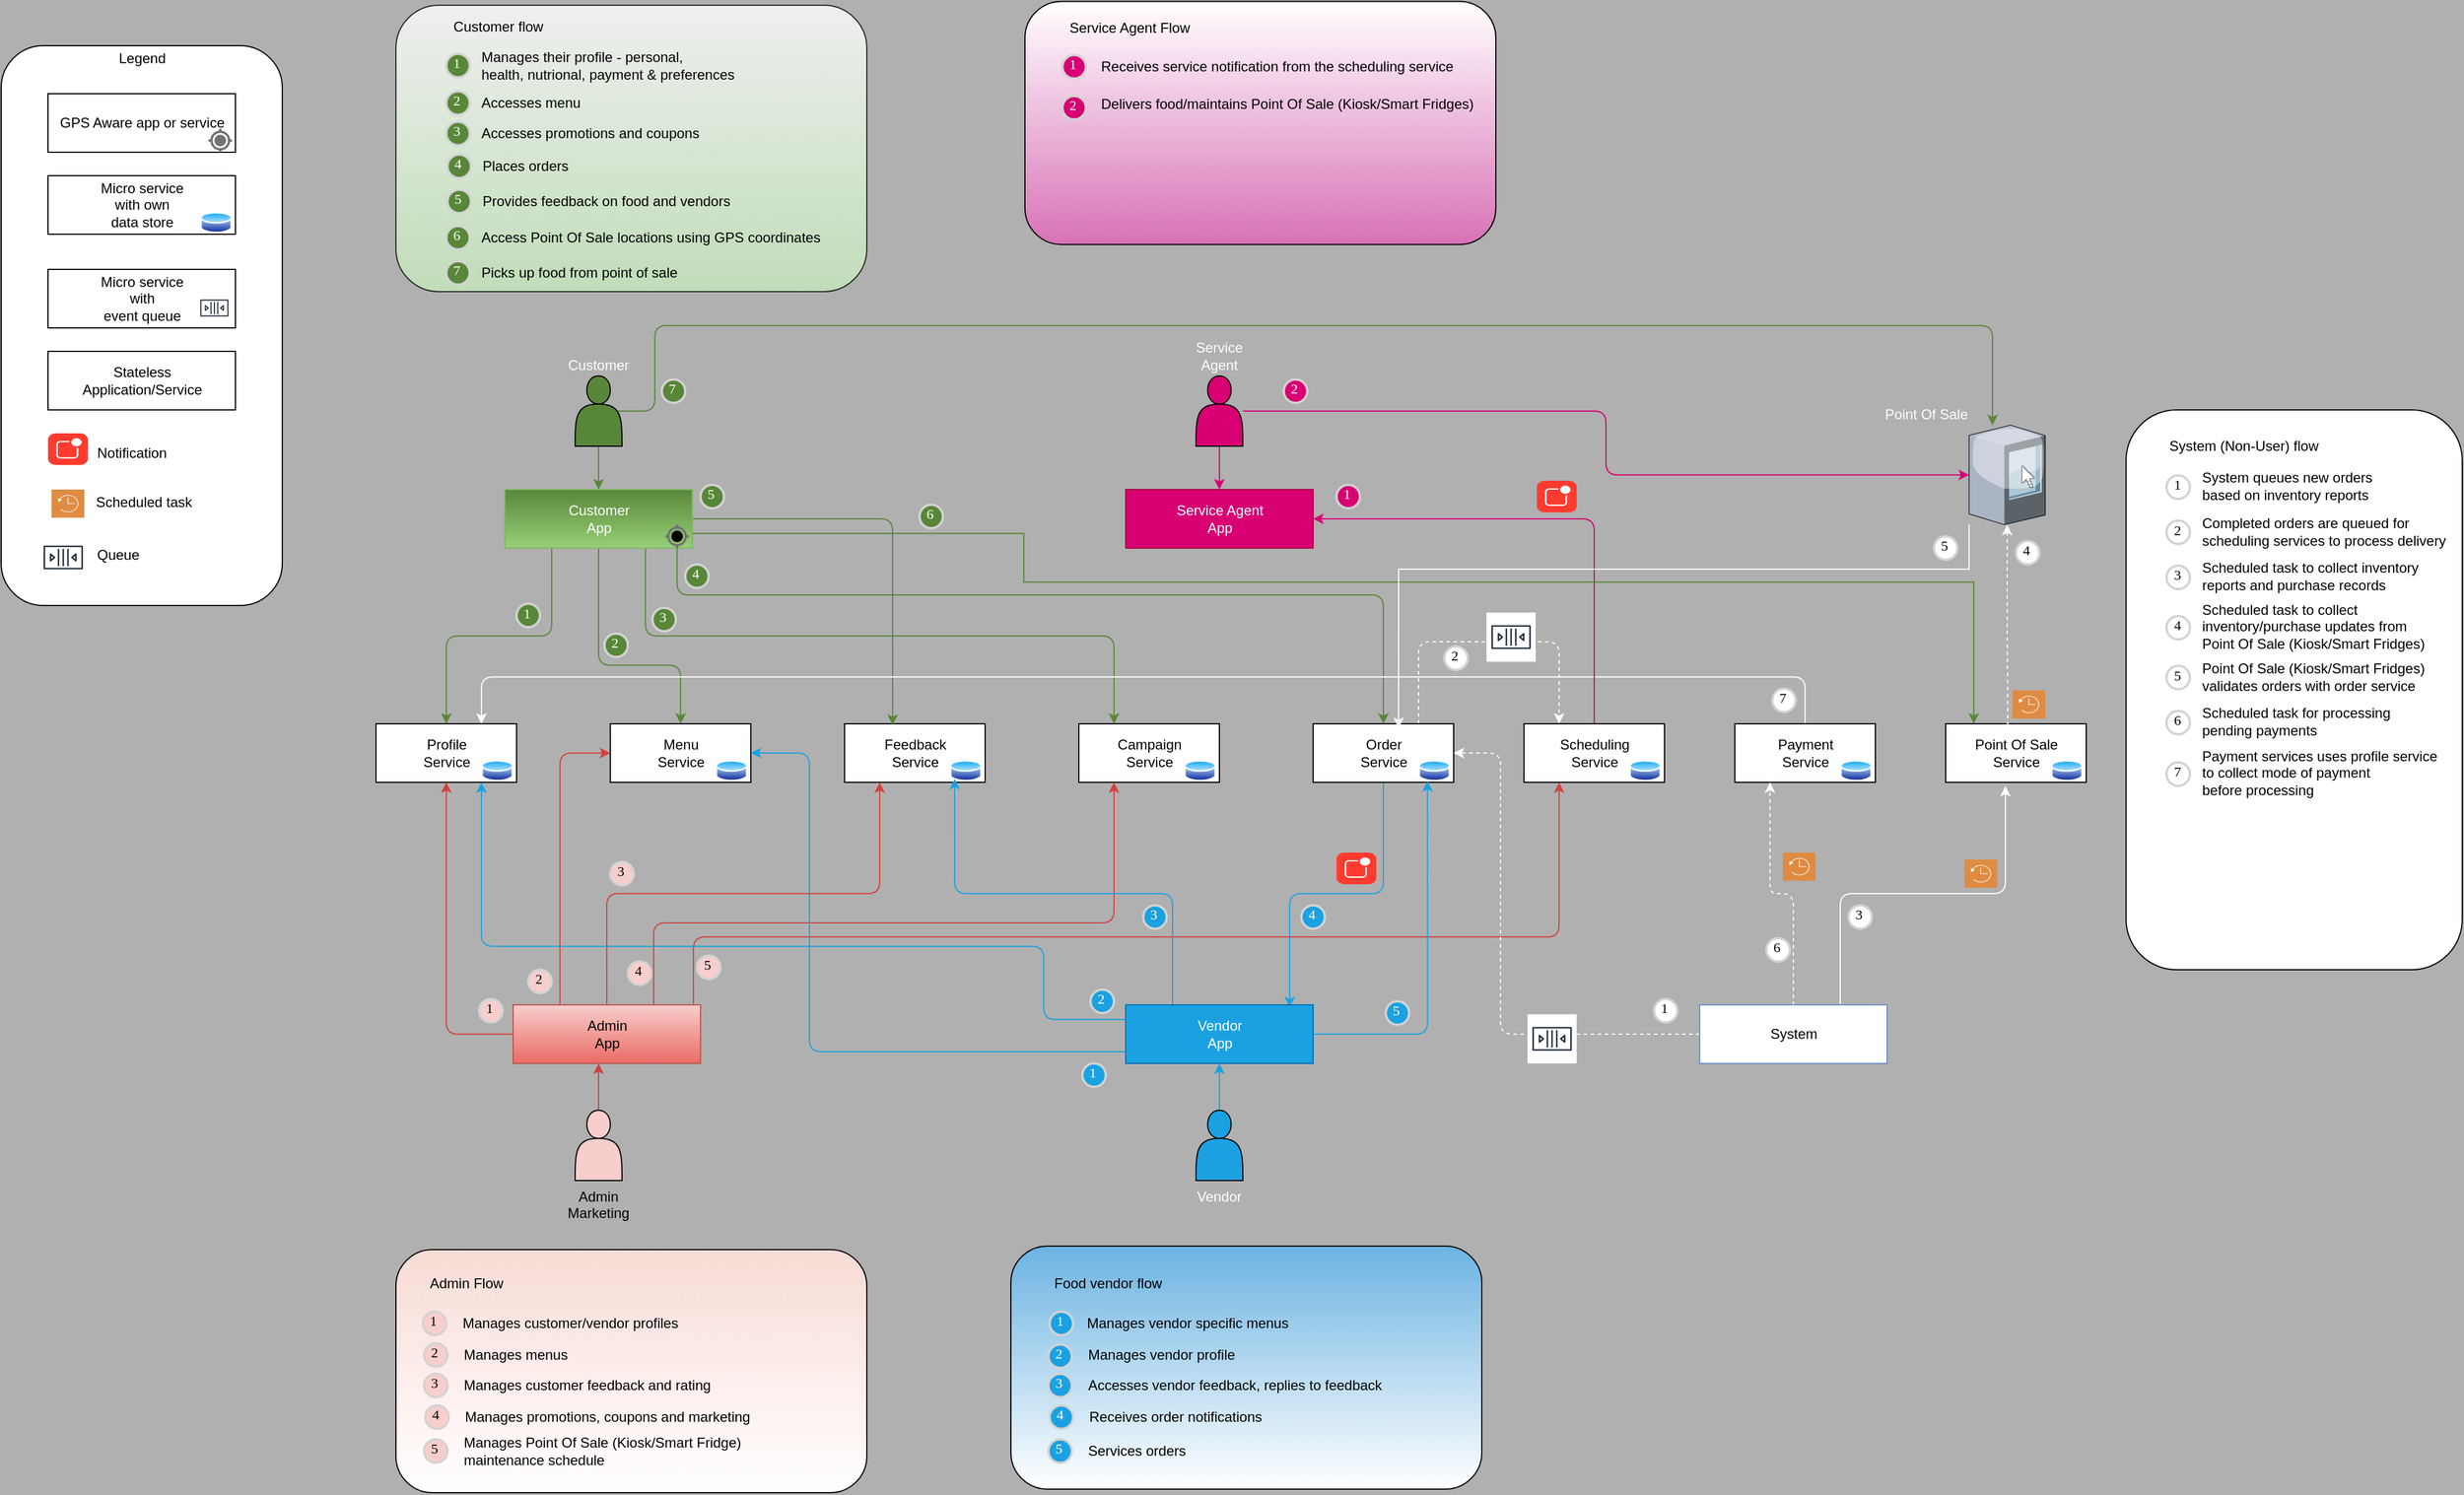 <mxfile version="13.8.8" type="github">
  <diagram id="EafCfjscLrXSABuNNEOU" name="Page-1">
    <mxGraphModel dx="2333" dy="1093" grid="0" gridSize="10" guides="1" tooltips="1" connect="1" arrows="1" fold="1" page="0" pageScale="1" pageWidth="1920" pageHeight="1200" background="#B0B0B0" math="0" shadow="0">
      <root>
        <mxCell id="0" />
        <mxCell id="1" parent="0" />
        <mxCell id="66" value="" style="icon;html=1;labelBackgroundColor=none;labelPosition=center;verticalLabelPosition=bottom;align=center;verticalAlign=top;strokeColor=#000000;fillColor=#FFFFFF;fontColor=#FFFFFF;" parent="1" vertex="1">
          <mxGeometry x="60" y="80" width="240" height="478" as="geometry" />
        </mxCell>
        <mxCell id="67" value="Profile&lt;br&gt;Service" style="html=1;dashed=0;whitespace=wrap;strokeColor=#000000;fillColor=#FFFFFF;fontColor=#000000;" parent="1" vertex="1">
          <mxGeometry x="380" y="659" width="120" height="50" as="geometry" />
        </mxCell>
        <mxCell id="68" value="Menu&lt;br&gt;Service" style="html=1;dashed=0;whitespace=wrap;strokeColor=#000000;fillColor=#FFFFFF;fontColor=#000000;" parent="1" vertex="1">
          <mxGeometry x="580" y="659" width="120" height="50" as="geometry" />
        </mxCell>
        <mxCell id="69" value="" style="aspect=fixed;perimeter=ellipsePerimeter;html=1;align=center;shadow=0;dashed=0;spacingTop=3;image;image=img/lib/active_directory/database.svg;strokeColor=#000000;fillColor=#FFFFFF;fontColor=#000000;" parent="1" vertex="1">
          <mxGeometry x="470" y="689" width="27.03" height="20" as="geometry" />
        </mxCell>
        <mxCell id="70" value="" style="aspect=fixed;perimeter=ellipsePerimeter;html=1;align=center;shadow=0;dashed=0;spacingTop=3;image;image=img/lib/active_directory/database.svg;strokeColor=#000000;fillColor=#FFFFFF;fontColor=#000000;" parent="1" vertex="1">
          <mxGeometry x="670" y="689" width="27.03" height="20" as="geometry" />
        </mxCell>
        <mxCell id="71" value="Feedback&lt;br&gt;Service" style="html=1;dashed=0;whitespace=wrap;strokeColor=#000000;fillColor=#FFFFFF;fontColor=#000000;" parent="1" vertex="1">
          <mxGeometry x="780" y="659" width="120" height="50" as="geometry" />
        </mxCell>
        <mxCell id="72" value="" style="aspect=fixed;perimeter=ellipsePerimeter;html=1;align=center;shadow=0;dashed=0;spacingTop=3;image;image=img/lib/active_directory/database.svg;strokeColor=#000000;fillColor=#FFFFFF;fontColor=#000000;" parent="1" vertex="1">
          <mxGeometry x="870" y="689" width="27.03" height="20" as="geometry" />
        </mxCell>
        <mxCell id="73" value="Campaign&lt;br&gt;Service" style="html=1;dashed=0;whitespace=wrap;strokeColor=#000000;fillColor=#FFFFFF;fontColor=#000000;" parent="1" vertex="1">
          <mxGeometry x="980" y="659" width="120" height="50" as="geometry" />
        </mxCell>
        <mxCell id="74" value="" style="aspect=fixed;perimeter=ellipsePerimeter;html=1;align=center;shadow=0;dashed=0;spacingTop=3;image;image=img/lib/active_directory/database.svg;strokeColor=#000000;fillColor=#FFFFFF;fontColor=#000000;" parent="1" vertex="1">
          <mxGeometry x="1070" y="689" width="27.03" height="20" as="geometry" />
        </mxCell>
        <mxCell id="75" style="edgeStyle=orthogonalEdgeStyle;rounded=1;orthogonalLoop=1;jettySize=auto;html=1;entryX=0.875;entryY=0.04;entryDx=0;entryDy=0;entryPerimeter=0;startArrow=none;startFill=0;endArrow=classic;endFill=1;fontColor=#000000;strokeColor=#1BA1E2;" parent="1" source="77" target="93" edge="1">
          <mxGeometry relative="1" as="geometry" />
        </mxCell>
        <mxCell id="76" style="edgeStyle=orthogonalEdgeStyle;rounded=1;orthogonalLoop=1;jettySize=auto;html=1;exitX=0.75;exitY=0;exitDx=0;exitDy=0;entryX=0.25;entryY=0;entryDx=0;entryDy=0;startArrow=none;startFill=0;endArrow=classic;endFill=1;fontColor=#000000;strokeColor=#FFFFFF;dashed=1;" parent="1" source="77" target="119" edge="1">
          <mxGeometry relative="1" as="geometry">
            <Array as="points">
              <mxPoint x="1270" y="589" />
              <mxPoint x="1390" y="589" />
            </Array>
          </mxGeometry>
        </mxCell>
        <mxCell id="77" value="Order&lt;br&gt;Service" style="html=1;dashed=0;whitespace=wrap;strokeColor=#000000;fillColor=#FFFFFF;fontColor=#000000;" parent="1" vertex="1">
          <mxGeometry x="1180" y="659" width="120" height="50" as="geometry" />
        </mxCell>
        <mxCell id="78" value="" style="aspect=fixed;perimeter=ellipsePerimeter;html=1;align=center;shadow=0;dashed=0;spacingTop=3;image;image=img/lib/active_directory/database.svg;strokeColor=#000000;fillColor=#FFFFFF;fontColor=#000000;" parent="1" vertex="1">
          <mxGeometry x="1270" y="689" width="27.03" height="20" as="geometry" />
        </mxCell>
        <mxCell id="79" style="edgeStyle=orthogonalEdgeStyle;orthogonalLoop=1;jettySize=auto;html=1;entryX=0.5;entryY=0;entryDx=0;entryDy=0;startArrow=none;startFill=0;endArrow=classic;endFill=1;fontColor=#000000;rounded=1;strokeColor=#588739;" parent="1" source="83" target="67" edge="1">
          <mxGeometry relative="1" as="geometry">
            <Array as="points">
              <mxPoint x="530" y="584" />
              <mxPoint x="440" y="584" />
            </Array>
          </mxGeometry>
        </mxCell>
        <mxCell id="80" style="edgeStyle=orthogonalEdgeStyle;rounded=1;orthogonalLoop=1;jettySize=auto;html=1;exitX=0.5;exitY=1;exitDx=0;exitDy=0;entryX=0.5;entryY=0;entryDx=0;entryDy=0;startArrow=none;startFill=0;endArrow=classic;endFill=1;fontColor=#000000;strokeColor=#588739;" parent="1" source="83" target="68" edge="1">
          <mxGeometry relative="1" as="geometry">
            <Array as="points">
              <mxPoint x="570" y="609" />
              <mxPoint x="640" y="609" />
            </Array>
          </mxGeometry>
        </mxCell>
        <mxCell id="81" style="edgeStyle=orthogonalEdgeStyle;rounded=1;orthogonalLoop=1;jettySize=auto;html=1;entryX=0.342;entryY=0.02;entryDx=0;entryDy=0;entryPerimeter=0;startArrow=none;startFill=0;endArrow=classic;endFill=1;fontColor=#000000;strokeColor=#588739;" parent="1" source="83" target="71" edge="1">
          <mxGeometry relative="1" as="geometry" />
        </mxCell>
        <mxCell id="82" style="edgeStyle=orthogonalEdgeStyle;rounded=1;orthogonalLoop=1;jettySize=auto;html=1;exitX=0.75;exitY=1;exitDx=0;exitDy=0;entryX=0.25;entryY=0;entryDx=0;entryDy=0;startArrow=none;startFill=0;endArrow=classic;endFill=1;fontColor=#000000;strokeColor=#588739;" parent="1" source="83" target="73" edge="1">
          <mxGeometry relative="1" as="geometry">
            <Array as="points">
              <mxPoint x="610" y="584" />
              <mxPoint x="1010" y="584" />
            </Array>
          </mxGeometry>
        </mxCell>
        <mxCell id="83" value="Customer&lt;br&gt;App" style="html=1;dashed=0;whitespace=wrap;strokeColor=#82b366;gradientColor=#97d077;fillColor=#588739;fontColor=#FFFFFF;" parent="1" vertex="1">
          <mxGeometry x="490" y="459" width="160" height="50" as="geometry" />
        </mxCell>
        <mxCell id="84" style="edgeStyle=orthogonalEdgeStyle;rounded=1;orthogonalLoop=1;jettySize=auto;html=1;entryX=0.5;entryY=1;entryDx=0;entryDy=0;startArrow=none;startFill=0;endArrow=classic;endFill=1;fontColor=#000000;strokeColor=#D1423D;" parent="1" source="88" target="67" edge="1">
          <mxGeometry relative="1" as="geometry">
            <Array as="points">
              <mxPoint x="440" y="924" />
            </Array>
          </mxGeometry>
        </mxCell>
        <mxCell id="85" style="edgeStyle=orthogonalEdgeStyle;rounded=1;orthogonalLoop=1;jettySize=auto;html=1;exitX=0.25;exitY=0;exitDx=0;exitDy=0;entryX=0;entryY=0.5;entryDx=0;entryDy=0;startArrow=none;startFill=0;endArrow=classic;endFill=1;fontColor=#000000;strokeColor=#D1423D;" parent="1" source="88" target="68" edge="1">
          <mxGeometry relative="1" as="geometry" />
        </mxCell>
        <mxCell id="86" style="edgeStyle=orthogonalEdgeStyle;rounded=1;orthogonalLoop=1;jettySize=auto;html=1;exitX=0.5;exitY=0;exitDx=0;exitDy=0;entryX=0.25;entryY=1;entryDx=0;entryDy=0;startArrow=none;startFill=0;endArrow=classic;endFill=1;fontColor=#000000;strokeColor=#D1423D;" parent="1" source="88" target="71" edge="1">
          <mxGeometry relative="1" as="geometry" />
        </mxCell>
        <mxCell id="87" style="edgeStyle=orthogonalEdgeStyle;rounded=1;orthogonalLoop=1;jettySize=auto;html=1;exitX=0.75;exitY=0;exitDx=0;exitDy=0;entryX=0.25;entryY=1;entryDx=0;entryDy=0;startArrow=none;startFill=0;endArrow=classic;endFill=1;fontColor=#000000;strokeColor=#D1423D;" parent="1" source="88" target="73" edge="1">
          <mxGeometry relative="1" as="geometry">
            <Array as="points">
              <mxPoint x="617" y="829" />
              <mxPoint x="1010" y="829" />
            </Array>
          </mxGeometry>
        </mxCell>
        <mxCell id="257" style="edgeStyle=orthogonalEdgeStyle;rounded=1;orthogonalLoop=1;jettySize=auto;html=1;entryX=0.25;entryY=1;entryDx=0;entryDy=0;fontColor=#FFFFFF;strokeColor=#D1423D;" parent="1" source="88" target="119" edge="1">
          <mxGeometry relative="1" as="geometry">
            <Array as="points">
              <mxPoint x="651" y="841" />
              <mxPoint x="1390" y="841" />
            </Array>
          </mxGeometry>
        </mxCell>
        <mxCell id="88" value="Admin&lt;br&gt;App" style="html=1;dashed=0;whitespace=wrap;strokeColor=#b85450;fillColor=#f8cecc;gradientColor=#ea6b66;fontColor=#000000;" parent="1" vertex="1">
          <mxGeometry x="497.03" y="899" width="160" height="50" as="geometry" />
        </mxCell>
        <mxCell id="89" style="edgeStyle=orthogonalEdgeStyle;rounded=1;orthogonalLoop=1;jettySize=auto;html=1;exitX=0.25;exitY=0;exitDx=0;exitDy=0;entryX=0;entryY=1;entryDx=0;entryDy=0;startArrow=none;startFill=0;endArrow=classic;endFill=1;fontColor=#000000;strokeColor=#1BA1E2;" parent="1" source="93" target="72" edge="1">
          <mxGeometry relative="1" as="geometry" />
        </mxCell>
        <mxCell id="90" style="edgeStyle=orthogonalEdgeStyle;rounded=1;orthogonalLoop=1;jettySize=auto;html=1;entryX=0.25;entryY=1;entryDx=0;entryDy=0;startArrow=none;startFill=0;endArrow=classic;endFill=1;fontColor=#000000;strokeColor=#1BA1E2;" parent="1" source="93" target="78" edge="1">
          <mxGeometry relative="1" as="geometry" />
        </mxCell>
        <mxCell id="91" style="edgeStyle=orthogonalEdgeStyle;rounded=1;orthogonalLoop=1;jettySize=auto;html=1;entryX=1;entryY=0.5;entryDx=0;entryDy=0;startArrow=none;startFill=0;endArrow=classic;endFill=1;fontColor=#000000;strokeColor=#1BA1E2;" parent="1" source="93" target="68" edge="1">
          <mxGeometry relative="1" as="geometry">
            <Array as="points">
              <mxPoint x="750" y="939" />
              <mxPoint x="750" y="684" />
            </Array>
          </mxGeometry>
        </mxCell>
        <mxCell id="92" style="edgeStyle=orthogonalEdgeStyle;rounded=1;orthogonalLoop=1;jettySize=auto;html=1;exitX=0;exitY=0.25;exitDx=0;exitDy=0;entryX=0.75;entryY=1;entryDx=0;entryDy=0;startArrow=none;startFill=0;endArrow=classic;endFill=1;fontColor=#000000;strokeColor=#1BA1E2;" parent="1" source="93" target="67" edge="1">
          <mxGeometry relative="1" as="geometry">
            <Array as="points">
              <mxPoint x="950" y="912" />
              <mxPoint x="950" y="849" />
              <mxPoint x="470" y="849" />
            </Array>
          </mxGeometry>
        </mxCell>
        <mxCell id="93" value="Vendor&lt;br&gt;App" style="html=1;dashed=0;whitespace=wrap;strokeColor=#006EAF;fillColor=#1ba1e2;fontColor=#ffffff;" parent="1" vertex="1">
          <mxGeometry x="1020" y="899" width="160" height="50" as="geometry" />
        </mxCell>
        <mxCell id="94" style="edgeStyle=orthogonalEdgeStyle;rounded=1;orthogonalLoop=1;jettySize=auto;html=1;startArrow=none;startFill=0;endArrow=classic;endFill=1;fontColor=#000000;strokeColor=#588739;" parent="1" source="95" target="77" edge="1">
          <mxGeometry relative="1" as="geometry">
            <Array as="points">
              <mxPoint x="637" y="549" />
              <mxPoint x="1240" y="549" />
            </Array>
          </mxGeometry>
        </mxCell>
        <mxCell id="95" value="" style="dashed=0;aspect=fixed;verticalLabelPosition=bottom;verticalAlign=top;align=center;shape=mxgraph.gmdl.gps;strokeColor=#737373;shadow=0;strokeWidth=2;fontColor=#000000;fillColor=#000000;" parent="1" vertex="1">
          <mxGeometry x="627.03" y="489" width="20" height="20" as="geometry" />
        </mxCell>
        <mxCell id="96" value="GPS Aware app or service" style="html=1;dashed=0;whitespace=wrap;strokeColor=#000000;fillColor=#FFFFFF;fontColor=#000000;" parent="1" vertex="1">
          <mxGeometry x="100" y="121" width="160" height="50" as="geometry" />
        </mxCell>
        <mxCell id="97" value="" style="dashed=0;aspect=fixed;verticalLabelPosition=bottom;verticalAlign=top;align=center;shape=mxgraph.gmdl.gps;strokeColor=#737373;fillColor=#737373;shadow=0;strokeWidth=2;fontColor=#000000;" parent="1" vertex="1">
          <mxGeometry x="237.03" y="151" width="20" height="20" as="geometry" />
        </mxCell>
        <mxCell id="98" value="Micro service&lt;br&gt;with own &lt;br&gt;data store" style="html=1;dashed=0;whitespace=wrap;strokeColor=#000000;fillColor=#FFFFFF;fontColor=#000000;" parent="1" vertex="1">
          <mxGeometry x="100" y="191" width="160" height="50" as="geometry" />
        </mxCell>
        <mxCell id="99" value="" style="aspect=fixed;perimeter=ellipsePerimeter;html=1;align=center;shadow=0;dashed=0;spacingTop=3;image;image=img/lib/active_directory/database.svg;strokeColor=#000000;fillColor=#FFFFFF;fontColor=#000000;" parent="1" vertex="1">
          <mxGeometry x="230" y="221" width="27.03" height="20" as="geometry" />
        </mxCell>
        <mxCell id="100" value="Micro service&lt;br&gt;with&lt;br&gt;event queue" style="html=1;dashed=0;whitespace=wrap;strokeColor=#000000;fillColor=#FFFFFF;fontColor=#000000;" parent="1" vertex="1">
          <mxGeometry x="100" y="271" width="160" height="50" as="geometry" />
        </mxCell>
        <mxCell id="101" value="" style="outlineConnect=0;fontColor=#232F3E;gradientColor=none;strokeColor=#232F3E;fillColor=#ffffff;dashed=0;verticalLabelPosition=bottom;verticalAlign=top;align=center;html=1;fontSize=12;fontStyle=0;aspect=fixed;shape=mxgraph.aws4.resourceIcon;resIcon=mxgraph.aws4.queue;" parent="1" vertex="1">
          <mxGeometry x="227.03" y="289" width="30" height="30" as="geometry" />
        </mxCell>
        <mxCell id="102" value="Legend" style="text;html=1;align=center;verticalAlign=middle;resizable=0;points=[];autosize=1;fontColor=#000000;" parent="1" vertex="1">
          <mxGeometry x="150" y="81" width="60" height="20" as="geometry" />
        </mxCell>
        <mxCell id="103" value="Stateless&lt;br&gt;Application/Service" style="html=1;dashed=0;whitespace=wrap;strokeColor=#000000;fillColor=#FFFFFF;fontColor=#000000;" parent="1" vertex="1">
          <mxGeometry x="100" y="341" width="160" height="50" as="geometry" />
        </mxCell>
        <mxCell id="104" style="edgeStyle=orthogonalEdgeStyle;rounded=1;orthogonalLoop=1;jettySize=auto;html=1;entryX=0.5;entryY=0;entryDx=0;entryDy=0;startArrow=none;startFill=0;endArrow=classic;endFill=1;fontColor=#D5E8D4;strokeColor=#588739;" parent="1" source="106" target="83" edge="1">
          <mxGeometry relative="1" as="geometry" />
        </mxCell>
        <mxCell id="105" style="edgeStyle=orthogonalEdgeStyle;rounded=1;orthogonalLoop=1;jettySize=auto;html=1;startArrow=none;startFill=0;endArrow=classic;endFill=1;fontColor=#000000;exitX=0.9;exitY=0.5;exitDx=0;exitDy=0;exitPerimeter=0;strokeColor=#588739;" parent="1" source="106" target="124" edge="1">
          <mxGeometry relative="1" as="geometry">
            <Array as="points">
              <mxPoint x="618" y="392" />
              <mxPoint x="618" y="319" />
              <mxPoint x="1760" y="319" />
            </Array>
            <mxPoint x="618" y="452" as="sourcePoint" />
          </mxGeometry>
        </mxCell>
        <mxCell id="106" value="Customer" style="shape=actor;whiteSpace=wrap;html=1;sketch=0;strokeColor=#000000;labelPosition=center;verticalLabelPosition=top;align=center;verticalAlign=bottom;fillColor=#588739;fontColor=#FFFFFF;" parent="1" vertex="1">
          <mxGeometry x="550" y="362" width="40" height="60" as="geometry" />
        </mxCell>
        <mxCell id="107" style="edgeStyle=orthogonalEdgeStyle;rounded=1;orthogonalLoop=1;jettySize=auto;html=1;entryX=0.456;entryY=1;entryDx=0;entryDy=0;entryPerimeter=0;startArrow=none;startFill=0;endArrow=classic;endFill=1;fontColor=#F8CECC;strokeColor=#D1423D;" parent="1" source="108" target="88" edge="1">
          <mxGeometry relative="1" as="geometry" />
        </mxCell>
        <mxCell id="108" value="Admin&lt;br&gt;Marketing" style="shape=actor;whiteSpace=wrap;html=1;sketch=0;strokeColor=#000000;labelPosition=center;verticalLabelPosition=bottom;align=center;verticalAlign=top;fillColor=#F8CECC;" parent="1" vertex="1">
          <mxGeometry x="550" y="989" width="40" height="60" as="geometry" />
        </mxCell>
        <mxCell id="109" style="edgeStyle=orthogonalEdgeStyle;rounded=1;orthogonalLoop=1;jettySize=auto;html=1;entryX=0.5;entryY=1;entryDx=0;entryDy=0;startArrow=none;startFill=0;endArrow=classic;endFill=1;fontColor=#1BA1E2;strokeColor=#1BA1E2;" parent="1" source="110" target="93" edge="1">
          <mxGeometry relative="1" as="geometry" />
        </mxCell>
        <mxCell id="110" value="Vendor" style="shape=actor;whiteSpace=wrap;html=1;sketch=0;strokeColor=#000000;labelPosition=center;verticalLabelPosition=bottom;align=center;verticalAlign=top;fillColor=#1BA1E2;fontColor=#FFF;" parent="1" vertex="1">
          <mxGeometry x="1080" y="989" width="40" height="60" as="geometry" />
        </mxCell>
        <mxCell id="111" value="Service Agent&lt;br&gt;App" style="html=1;dashed=0;whitespace=wrap;strokeColor=#A50040;fillColor=#d80073;fontColor=#ffffff;" parent="1" vertex="1">
          <mxGeometry x="1020" y="459" width="160" height="50" as="geometry" />
        </mxCell>
        <mxCell id="112" style="edgeStyle=orthogonalEdgeStyle;rounded=1;orthogonalLoop=1;jettySize=auto;html=1;entryX=0.5;entryY=0;entryDx=0;entryDy=0;startArrow=none;startFill=0;endArrow=classic;endFill=1;fontColor=#000000;strokeColor=#D80073;" parent="1" source="114" target="111" edge="1">
          <mxGeometry relative="1" as="geometry" />
        </mxCell>
        <mxCell id="113" style="edgeStyle=orthogonalEdgeStyle;rounded=1;orthogonalLoop=1;jettySize=auto;html=1;startArrow=none;startFill=0;endArrow=classic;endFill=1;fontColor=#000000;strokeColor=#D80073;" parent="1" source="114" target="124" edge="1">
          <mxGeometry relative="1" as="geometry" />
        </mxCell>
        <mxCell id="114" value="Service&lt;br&gt;Agent" style="shape=actor;whiteSpace=wrap;html=1;sketch=0;strokeColor=#000000;labelPosition=center;verticalLabelPosition=top;align=center;verticalAlign=bottom;fillColor=#D80073;fontColor=#FFFFFF;" parent="1" vertex="1">
          <mxGeometry x="1080" y="362" width="40" height="60" as="geometry" />
        </mxCell>
        <mxCell id="115" style="edgeStyle=orthogonalEdgeStyle;rounded=1;orthogonalLoop=1;jettySize=auto;html=1;entryX=0.75;entryY=0;entryDx=0;entryDy=0;startArrow=none;startFill=0;endArrow=classic;endFill=1;strokeColor=#FFFFFF;fontColor=#000000;" parent="1" source="116" target="67" edge="1">
          <mxGeometry relative="1" as="geometry">
            <Array as="points">
              <mxPoint x="1600" y="619" />
              <mxPoint x="470" y="619" />
            </Array>
          </mxGeometry>
        </mxCell>
        <mxCell id="116" value="Payment&lt;br&gt;Service" style="html=1;dashed=0;whitespace=wrap;strokeColor=#000000;fillColor=#FFFFFF;fontColor=#000000;" parent="1" vertex="1">
          <mxGeometry x="1540" y="659" width="120" height="50" as="geometry" />
        </mxCell>
        <mxCell id="117" value="" style="aspect=fixed;perimeter=ellipsePerimeter;html=1;align=center;shadow=0;dashed=0;spacingTop=3;image;image=img/lib/active_directory/database.svg;strokeColor=#000000;fillColor=#FFFFFF;fontColor=#000000;" parent="1" vertex="1">
          <mxGeometry x="1630" y="689" width="27.03" height="20" as="geometry" />
        </mxCell>
        <mxCell id="118" style="edgeStyle=orthogonalEdgeStyle;rounded=1;orthogonalLoop=1;jettySize=auto;html=1;entryX=1;entryY=0.5;entryDx=0;entryDy=0;startArrow=none;startFill=0;endArrow=classic;endFill=1;fontColor=#000000;strokeColor=#D80073;" parent="1" source="119" target="111" edge="1">
          <mxGeometry relative="1" as="geometry">
            <Array as="points">
              <mxPoint x="1420" y="484" />
            </Array>
          </mxGeometry>
        </mxCell>
        <mxCell id="119" value="Scheduling&lt;br&gt;Service" style="html=1;dashed=0;whitespace=wrap;strokeColor=#000000;fillColor=#FFFFFF;fontColor=#000000;" parent="1" vertex="1">
          <mxGeometry x="1360" y="659" width="120" height="50" as="geometry" />
        </mxCell>
        <mxCell id="120" value="" style="aspect=fixed;perimeter=ellipsePerimeter;html=1;align=center;shadow=0;dashed=0;spacingTop=3;image;image=img/lib/active_directory/database.svg;strokeColor=#000000;fillColor=#FFFFFF;fontColor=#000000;" parent="1" vertex="1">
          <mxGeometry x="1450" y="689" width="27.03" height="20" as="geometry" />
        </mxCell>
        <mxCell id="272" style="edgeStyle=orthogonalEdgeStyle;rounded=0;orthogonalLoop=1;jettySize=auto;html=1;entryX=1;entryY=0.75;entryDx=0;entryDy=0;startArrow=classic;startFill=1;endArrow=none;endFill=0;strokeColor=#588739;" parent="1" source="121" target="83" edge="1">
          <mxGeometry relative="1" as="geometry">
            <Array as="points">
              <mxPoint x="1744" y="538" />
              <mxPoint x="933" y="538" />
              <mxPoint x="933" y="497" />
            </Array>
          </mxGeometry>
        </mxCell>
        <mxCell id="121" value="Point Of Sale&lt;br&gt;Service" style="html=1;dashed=0;whitespace=wrap;strokeColor=#000000;fillColor=#FFFFFF;fontColor=#000000;" parent="1" vertex="1">
          <mxGeometry x="1720" y="659" width="120" height="50" as="geometry" />
        </mxCell>
        <mxCell id="122" value="" style="aspect=fixed;perimeter=ellipsePerimeter;html=1;align=center;shadow=0;dashed=0;spacingTop=3;image;image=img/lib/active_directory/database.svg;strokeColor=#000000;fillColor=#FFFFFF;fontColor=#000000;" parent="1" vertex="1">
          <mxGeometry x="1810" y="689" width="27.03" height="20" as="geometry" />
        </mxCell>
        <mxCell id="123" style="edgeStyle=orthogonalEdgeStyle;rounded=1;orthogonalLoop=1;jettySize=auto;html=1;entryX=0.442;entryY=0.04;entryDx=0;entryDy=0;entryPerimeter=0;dashed=1;startArrow=classic;startFill=1;endArrow=none;endFill=0;strokeColor=#FFFFFF;fontColor=#000000;" parent="1" source="124" target="121" edge="1">
          <mxGeometry relative="1" as="geometry" />
        </mxCell>
        <mxCell id="184" style="edgeStyle=orthogonalEdgeStyle;rounded=0;orthogonalLoop=1;jettySize=auto;html=1;entryX=0.608;entryY=0.073;entryDx=0;entryDy=0;entryPerimeter=0;fontColor=#000000;strokeColor=#FFFFFF;" parent="1" source="124" target="77" edge="1">
          <mxGeometry relative="1" as="geometry">
            <Array as="points">
              <mxPoint x="1740" y="527" />
              <mxPoint x="1253" y="527" />
            </Array>
          </mxGeometry>
        </mxCell>
        <mxCell id="124" value="Point Of Sale" style="verticalLabelPosition=top;aspect=fixed;html=1;verticalAlign=bottom;strokeColor=none;align=right;outlineConnect=0;shape=mxgraph.citrix.kiosk;sketch=0;fontColor=#FFFFFF;labelPosition=left;fillColor=#848D99;" parent="1" vertex="1">
          <mxGeometry x="1740" y="404" width="65" height="85" as="geometry" />
        </mxCell>
        <mxCell id="125" style="edgeStyle=orthogonalEdgeStyle;rounded=1;orthogonalLoop=1;jettySize=auto;html=1;exitX=0.75;exitY=0;exitDx=0;exitDy=0;entryX=0.425;entryY=1.06;entryDx=0;entryDy=0;entryPerimeter=0;startArrow=none;startFill=0;endArrow=classic;endFill=1;strokeColor=#FFFFFF;fontColor=#000000;" parent="1" source="130" target="121" edge="1">
          <mxGeometry relative="1" as="geometry" />
        </mxCell>
        <mxCell id="127" style="edgeStyle=orthogonalEdgeStyle;rounded=1;orthogonalLoop=1;jettySize=auto;html=1;entryX=0.25;entryY=1;entryDx=0;entryDy=0;startArrow=none;startFill=0;endArrow=classic;endFill=1;strokeColor=#FFFFFF;fontColor=#000000;dashed=1;" parent="1" source="130" target="116" edge="1">
          <mxGeometry relative="1" as="geometry" />
        </mxCell>
        <mxCell id="129" style="edgeStyle=orthogonalEdgeStyle;rounded=1;orthogonalLoop=1;jettySize=auto;html=1;entryX=1;entryY=0.5;entryDx=0;entryDy=0;startArrow=none;startFill=0;endArrow=classic;endFill=1;strokeColor=#FFFFFF;fontColor=#000000;dashed=1;" parent="1" source="130" target="77" edge="1">
          <mxGeometry relative="1" as="geometry">
            <Array as="points">
              <mxPoint x="1340" y="924" />
              <mxPoint x="1340" y="684" />
            </Array>
          </mxGeometry>
        </mxCell>
        <mxCell id="130" value="System" style="html=1;dashed=0;whitespace=wrap;strokeColor=#6c8ebf;fontColor=#000000;fillColor=#FFFFFF;" parent="1" vertex="1">
          <mxGeometry x="1510" y="899" width="160" height="50" as="geometry" />
        </mxCell>
        <mxCell id="134" value="" style="html=1;strokeWidth=1;shadow=0;dashed=0;shape=mxgraph.ios7.misc.notification;fillColor=#FF3B2F;strokeColor=none;buttonText=;strokeColor2=#222222;fontColor=#222222;fontSize=8;verticalLabelPosition=bottom;verticalAlign=top;align=center;sketch=0;" parent="1" vertex="1">
          <mxGeometry x="1371" y="451.5" width="34" height="27" as="geometry" />
        </mxCell>
        <mxCell id="137" value="" style="pointerEvents=1;shadow=0;dashed=0;html=1;strokeColor=none;fillColor=#DF8C42;labelPosition=center;verticalLabelPosition=bottom;verticalAlign=top;align=center;outlineConnect=0;shape=mxgraph.veeam2.scheduled_backups;sketch=0;fontColor=#FFFFFF;" parent="1" vertex="1">
          <mxGeometry x="1736" y="775" width="28" height="24" as="geometry" />
        </mxCell>
        <mxCell id="138" value="1" style="ellipse;whiteSpace=wrap;html=1;aspect=fixed;strokeWidth=2;fontFamily=Tahoma;spacingBottom=4;spacingRight=2;strokeColor=#d3d3d3;fillColor=#588739;fontColor=#FFFFFF;" parent="1" vertex="1">
          <mxGeometry x="500" y="556.5" width="20" height="20" as="geometry" />
        </mxCell>
        <mxCell id="139" value="2" style="ellipse;whiteSpace=wrap;html=1;aspect=fixed;strokeWidth=2;fontFamily=Tahoma;spacingBottom=4;spacingRight=2;strokeColor=#d3d3d3;fillColor=#588739;fontColor=#FFFFFF;" parent="1" vertex="1">
          <mxGeometry x="575" y="582" width="20" height="20" as="geometry" />
        </mxCell>
        <mxCell id="141" value="3" style="ellipse;whiteSpace=wrap;html=1;aspect=fixed;strokeWidth=2;fontFamily=Tahoma;spacingBottom=4;spacingRight=2;strokeColor=#d3d3d3;fillColor=#588739;fontColor=#FFFFFF;" parent="1" vertex="1">
          <mxGeometry x="616" y="560" width="20" height="20" as="geometry" />
        </mxCell>
        <mxCell id="142" value="4" style="ellipse;whiteSpace=wrap;html=1;aspect=fixed;strokeWidth=2;fontFamily=Tahoma;spacingBottom=4;spacingRight=2;strokeColor=#d3d3d3;fillColor=#588739;fontColor=#FFFFFF;" parent="1" vertex="1">
          <mxGeometry x="644" y="523" width="20" height="20" as="geometry" />
        </mxCell>
        <mxCell id="143" value="5" style="ellipse;whiteSpace=wrap;html=1;aspect=fixed;strokeWidth=2;fontFamily=Tahoma;spacingBottom=4;spacingRight=2;strokeColor=#d3d3d3;fillColor=#588739;fontColor=#FFFFFF;" parent="1" vertex="1">
          <mxGeometry x="657.03" y="455" width="20" height="20" as="geometry" />
        </mxCell>
        <mxCell id="144" value="7" style="ellipse;whiteSpace=wrap;html=1;aspect=fixed;strokeWidth=2;fontFamily=Tahoma;spacingBottom=4;spacingRight=2;strokeColor=#d3d3d3;fillColor=#588739;fontColor=#FFFFFF;" parent="1" vertex="1">
          <mxGeometry x="624" y="365" width="20" height="20" as="geometry" />
        </mxCell>
        <mxCell id="145" value="1" style="ellipse;whiteSpace=wrap;html=1;aspect=fixed;strokeWidth=2;fontFamily=Tahoma;spacingBottom=4;spacingRight=2;strokeColor=#d3d3d3;fontColor=#000000;fillColor=#F8CECC;" parent="1" vertex="1">
          <mxGeometry x="468" y="894" width="20" height="20" as="geometry" />
        </mxCell>
        <mxCell id="146" value="2" style="ellipse;whiteSpace=wrap;html=1;aspect=fixed;strokeWidth=2;fontFamily=Tahoma;spacingBottom=4;spacingRight=2;strokeColor=#d3d3d3;fontColor=#000000;fillColor=#F8CECC;" parent="1" vertex="1">
          <mxGeometry x="510" y="869" width="20" height="20" as="geometry" />
        </mxCell>
        <mxCell id="148" value="3" style="ellipse;whiteSpace=wrap;html=1;aspect=fixed;strokeWidth=2;fontFamily=Tahoma;spacingBottom=4;spacingRight=2;strokeColor=#d3d3d3;fontColor=#000000;fillColor=#F8CECC;" parent="1" vertex="1">
          <mxGeometry x="580" y="777" width="20" height="20" as="geometry" />
        </mxCell>
        <mxCell id="149" value="4" style="ellipse;whiteSpace=wrap;html=1;aspect=fixed;strokeWidth=2;fontFamily=Tahoma;spacingBottom=4;spacingRight=2;strokeColor=#d3d3d3;fontColor=#000000;fillColor=#F8CECC;" parent="1" vertex="1">
          <mxGeometry x="595" y="862" width="20" height="20" as="geometry" />
        </mxCell>
        <mxCell id="150" value="1" style="ellipse;whiteSpace=wrap;html=1;aspect=fixed;strokeWidth=2;fontFamily=Tahoma;spacingBottom=4;spacingRight=2;strokeColor=#d3d3d3;fillColor=#1BA1E2;fontColor=#FFFFFF;" parent="1" vertex="1">
          <mxGeometry x="983" y="949" width="20" height="20" as="geometry" />
        </mxCell>
        <mxCell id="151" value="2" style="ellipse;whiteSpace=wrap;html=1;aspect=fixed;strokeWidth=2;fontFamily=Tahoma;spacingBottom=4;spacingRight=2;strokeColor=#d3d3d3;fillColor=#1BA1E2;fontColor=#FFFFFF;" parent="1" vertex="1">
          <mxGeometry x="990" y="886" width="20" height="20" as="geometry" />
        </mxCell>
        <mxCell id="152" value="3" style="ellipse;whiteSpace=wrap;html=1;aspect=fixed;strokeWidth=2;fontFamily=Tahoma;spacingBottom=4;spacingRight=2;strokeColor=#d3d3d3;fillColor=#1BA1E2;fontColor=#FFFFFF;" parent="1" vertex="1">
          <mxGeometry x="1035" y="814" width="20" height="20" as="geometry" />
        </mxCell>
        <mxCell id="153" value="4" style="ellipse;whiteSpace=wrap;html=1;aspect=fixed;strokeWidth=2;fontFamily=Tahoma;spacingBottom=4;spacingRight=2;strokeColor=#d3d3d3;fillColor=#1BA1E2;fontColor=#FFFFFF;" parent="1" vertex="1">
          <mxGeometry x="1170" y="814" width="20" height="20" as="geometry" />
        </mxCell>
        <mxCell id="154" value="5" style="ellipse;whiteSpace=wrap;html=1;aspect=fixed;strokeWidth=2;fontFamily=Tahoma;spacingBottom=4;spacingRight=2;strokeColor=#d3d3d3;fillColor=#1BA1E2;fontColor=#FFFFFF;" parent="1" vertex="1">
          <mxGeometry x="1242" y="896" width="20" height="20" as="geometry" />
        </mxCell>
        <mxCell id="155" value="1" style="ellipse;whiteSpace=wrap;html=1;aspect=fixed;strokeWidth=2;fontFamily=Tahoma;spacingBottom=4;spacingRight=2;strokeColor=#d3d3d3;fontColor=#FFFFFF;fillColor=#D80073;" parent="1" vertex="1">
          <mxGeometry x="1200" y="455" width="20" height="20" as="geometry" />
        </mxCell>
        <mxCell id="156" value="2" style="ellipse;whiteSpace=wrap;html=1;aspect=fixed;strokeWidth=2;fontFamily=Tahoma;spacingBottom=4;spacingRight=2;strokeColor=#d3d3d3;fontColor=#FFFFFF;fillColor=#D80073;" parent="1" vertex="1">
          <mxGeometry x="1155" y="365" width="20" height="20" as="geometry" />
        </mxCell>
        <mxCell id="157" value="1" style="ellipse;whiteSpace=wrap;html=1;aspect=fixed;strokeWidth=2;fontFamily=Tahoma;spacingBottom=4;spacingRight=2;strokeColor=#d3d3d3;fillColor=#FFFFFF;fontColor=#000000;" parent="1" vertex="1">
          <mxGeometry x="1471" y="894" width="20" height="20" as="geometry" />
        </mxCell>
        <mxCell id="160" value="6" style="ellipse;whiteSpace=wrap;html=1;aspect=fixed;strokeWidth=2;fontFamily=Tahoma;spacingBottom=4;spacingRight=2;strokeColor=#d3d3d3;fillColor=#FFFFFF;fontColor=#000000;" parent="1" vertex="1">
          <mxGeometry x="1567" y="842" width="20" height="20" as="geometry" />
        </mxCell>
        <mxCell id="161" value="3" style="ellipse;whiteSpace=wrap;html=1;aspect=fixed;strokeWidth=2;fontFamily=Tahoma;spacingBottom=4;spacingRight=2;strokeColor=#d3d3d3;fillColor=#FFFFFF;fontColor=#000000;" parent="1" vertex="1">
          <mxGeometry x="1637.03" y="814" width="20" height="20" as="geometry" />
        </mxCell>
        <mxCell id="163" value="7" style="ellipse;whiteSpace=wrap;html=1;aspect=fixed;strokeWidth=2;fontFamily=Tahoma;spacingBottom=4;spacingRight=2;strokeColor=#d3d3d3;fillColor=#FFFFFF;fontColor=#000000;" parent="1" vertex="1">
          <mxGeometry x="1572" y="629" width="20" height="20" as="geometry" />
        </mxCell>
        <mxCell id="164" value="2" style="ellipse;whiteSpace=wrap;html=1;aspect=fixed;strokeWidth=2;fontFamily=Tahoma;spacingBottom=4;spacingRight=2;strokeColor=#d3d3d3;fillColor=#FFFFFF;fontColor=#000000;" parent="1" vertex="1">
          <mxGeometry x="1292" y="593" width="20" height="20" as="geometry" />
        </mxCell>
        <mxCell id="165" value="4" style="ellipse;whiteSpace=wrap;html=1;aspect=fixed;strokeWidth=2;fontFamily=Tahoma;spacingBottom=4;spacingRight=2;strokeColor=#d3d3d3;fillColor=#FFFFFF;fontColor=#000000;" parent="1" vertex="1">
          <mxGeometry x="1780" y="503" width="20" height="20" as="geometry" />
        </mxCell>
        <mxCell id="167" value="" style="icon;html=1;labelBackgroundColor=none;labelPosition=center;verticalLabelPosition=bottom;align=center;verticalAlign=top;strokeColor=#000000;fontColor=#FFFFFF;gradientColor=#ffffff;gradientDirection=north;opacity=80;fillColor=#C4E8BA;" parent="1" vertex="1">
          <mxGeometry x="397" y="45.5" width="402" height="244.5" as="geometry" />
        </mxCell>
        <mxCell id="168" value="" style="icon;html=1;labelBackgroundColor=none;labelPosition=center;verticalLabelPosition=bottom;align=center;verticalAlign=top;strokeColor=#000000;fontColor=#FFFFFF;fillColor=#D872B6;gradientColor=#ffffff;gradientDirection=north;" parent="1" vertex="1">
          <mxGeometry x="934" y="42.25" width="402" height="207.5" as="geometry" />
        </mxCell>
        <mxCell id="169" value="" style="icon;html=1;labelBackgroundColor=none;labelPosition=center;verticalLabelPosition=bottom;align=center;verticalAlign=top;strokeColor=#000000;fontColor=#FFFFFF;gradientColor=#ffffff;fillColor=#F8DBD5;" parent="1" vertex="1">
          <mxGeometry x="397" y="1108" width="402" height="207.5" as="geometry" />
        </mxCell>
        <mxCell id="170" value="" style="icon;html=1;labelBackgroundColor=none;labelPosition=center;verticalLabelPosition=bottom;align=center;verticalAlign=top;strokeColor=#000000;fontColor=#FFFFFF;gradientColor=#ffffff;fillColor=#6CB3E2;" parent="1" vertex="1">
          <mxGeometry x="922" y="1105" width="402" height="207.5" as="geometry" />
        </mxCell>
        <mxCell id="171" value="" style="icon;html=1;labelBackgroundColor=none;labelPosition=center;verticalLabelPosition=bottom;align=center;verticalAlign=top;strokeColor=#000000;fillColor=#FFFFFF;fontColor=#FFFFFF;" parent="1" vertex="1">
          <mxGeometry x="1874" y="391" width="287" height="478" as="geometry" />
        </mxCell>
        <mxCell id="172" value="1" style="ellipse;whiteSpace=wrap;html=1;aspect=fixed;strokeWidth=2;fontFamily=Tahoma;spacingBottom=4;spacingRight=2;strokeColor=#d3d3d3;fillColor=#588739;fontColor=#FFFFFF;" parent="1" vertex="1">
          <mxGeometry x="440" y="87" width="20" height="20" as="geometry" />
        </mxCell>
        <mxCell id="173" value="Manages their profile - personal, &lt;br&gt;health, nutrional, payment &amp;amp; preferences" style="text;html=1;align=left;verticalAlign=middle;resizable=0;points=[];autosize=1;fontColor=#000000;" parent="1" vertex="1">
          <mxGeometry x="468" y="81" width="226" height="32" as="geometry" />
        </mxCell>
        <mxCell id="174" value="2" style="ellipse;whiteSpace=wrap;html=1;aspect=fixed;strokeWidth=2;fontFamily=Tahoma;spacingBottom=4;spacingRight=2;strokeColor=#d3d3d3;fillColor=#588739;fontColor=#FFFFFF;" parent="1" vertex="1">
          <mxGeometry x="440" y="119" width="20" height="20" as="geometry" />
        </mxCell>
        <mxCell id="175" value="Accesses menu" style="text;html=1;align=left;verticalAlign=middle;resizable=0;points=[];autosize=1;fontColor=#000000;" parent="1" vertex="1">
          <mxGeometry x="468" y="120" width="95" height="18" as="geometry" />
        </mxCell>
        <mxCell id="176" value="3" style="ellipse;whiteSpace=wrap;html=1;aspect=fixed;strokeWidth=2;fontFamily=Tahoma;spacingBottom=4;spacingRight=2;strokeColor=#d3d3d3;fillColor=#588739;fontColor=#FFFFFF;" parent="1" vertex="1">
          <mxGeometry x="440" y="145" width="20" height="20" as="geometry" />
        </mxCell>
        <mxCell id="177" value="Accesses promotions and coupons" style="text;html=1;align=left;verticalAlign=middle;resizable=0;points=[];autosize=1;fontColor=#000000;" parent="1" vertex="1">
          <mxGeometry x="468" y="146" width="196" height="18" as="geometry" />
        </mxCell>
        <mxCell id="178" value="4" style="ellipse;whiteSpace=wrap;html=1;aspect=fixed;strokeWidth=2;fontFamily=Tahoma;spacingBottom=4;spacingRight=2;strokeColor=#d3d3d3;fillColor=#588739;fontColor=#FFFFFF;" parent="1" vertex="1">
          <mxGeometry x="441.03" y="173" width="20" height="20" as="geometry" />
        </mxCell>
        <mxCell id="179" value="Places orders" style="text;html=1;align=left;verticalAlign=middle;resizable=0;points=[];autosize=1;fontColor=#000000;" parent="1" vertex="1">
          <mxGeometry x="469.03" y="174" width="83" height="18" as="geometry" />
        </mxCell>
        <mxCell id="180" value="5" style="ellipse;whiteSpace=wrap;html=1;aspect=fixed;strokeWidth=2;fontFamily=Tahoma;spacingBottom=4;spacingRight=2;strokeColor=#d3d3d3;fillColor=#588739;fontColor=#FFFFFF;" parent="1" vertex="1">
          <mxGeometry x="441.03" y="203" width="20" height="20" as="geometry" />
        </mxCell>
        <mxCell id="181" value="Provides feedback on food and vendors" style="text;html=1;align=left;verticalAlign=middle;resizable=0;points=[];autosize=1;fontColor=#000000;" parent="1" vertex="1">
          <mxGeometry x="469.03" y="204" width="221" height="18" as="geometry" />
        </mxCell>
        <mxCell id="182" value="6" style="ellipse;whiteSpace=wrap;html=1;aspect=fixed;strokeWidth=2;fontFamily=Tahoma;spacingBottom=4;spacingRight=2;strokeColor=#d3d3d3;fillColor=#588739;fontColor=#FFFFFF;" parent="1" vertex="1">
          <mxGeometry x="440" y="234" width="20" height="20" as="geometry" />
        </mxCell>
        <mxCell id="183" value="Access Point Of Sale locations using GPS coordinates" style="text;html=1;align=left;verticalAlign=middle;resizable=0;points=[];autosize=1;fontColor=#000000;" parent="1" vertex="1">
          <mxGeometry x="468" y="235" width="299" height="18" as="geometry" />
        </mxCell>
        <mxCell id="185" value="5" style="ellipse;whiteSpace=wrap;html=1;aspect=fixed;strokeWidth=2;fontFamily=Tahoma;spacingBottom=4;spacingRight=2;strokeColor=#d3d3d3;fillColor=#FFFFFF;fontColor=#000000;" parent="1" vertex="1">
          <mxGeometry x="1710" y="499" width="20" height="20" as="geometry" />
        </mxCell>
        <mxCell id="186" value="Customer flow" style="text;html=1;align=center;verticalAlign=middle;resizable=0;points=[];autosize=1;fontColor=#000000;" parent="1" vertex="1">
          <mxGeometry x="440.02" y="55" width="87" height="18" as="geometry" />
        </mxCell>
        <mxCell id="188" value="Receives service notification from the scheduling service" style="text;html=1;align=left;verticalAlign=middle;resizable=0;points=[];autosize=1;fontColor=#000000;" parent="1" vertex="1">
          <mxGeometry x="997" y="89" width="311" height="18" as="geometry" />
        </mxCell>
        <mxCell id="190" value="Delivers food/maintains Point Of Sale (Kiosk/Smart Fridges)" style="text;html=1;align=left;verticalAlign=middle;resizable=0;points=[];autosize=1;fontColor=#000000;" parent="1" vertex="1">
          <mxGeometry x="997" y="121" width="328" height="18" as="geometry" />
        </mxCell>
        <mxCell id="199" value="Service Agent Flow" style="text;html=1;align=center;verticalAlign=middle;resizable=0;points=[];autosize=1;fontColor=#000000;" parent="1" vertex="1">
          <mxGeometry x="966.02" y="56" width="113" height="18" as="geometry" />
        </mxCell>
        <mxCell id="200" value="1" style="ellipse;whiteSpace=wrap;html=1;aspect=fixed;strokeWidth=2;fontFamily=Tahoma;spacingBottom=4;spacingRight=2;strokeColor=#d3d3d3;fontColor=#FFFFFF;fillColor=#D80073;" parent="1" vertex="1">
          <mxGeometry x="966.02" y="88" width="20" height="20" as="geometry" />
        </mxCell>
        <mxCell id="201" value="2" style="ellipse;whiteSpace=wrap;html=1;aspect=fixed;strokeWidth=2;fontFamily=Tahoma;spacingBottom=4;spacingRight=2;strokeColor=#d3d3d3;fontColor=#FFFFFF;fillColor=#D80073;" parent="1" vertex="1">
          <mxGeometry x="966.02" y="123" width="20" height="20" as="geometry" />
        </mxCell>
        <mxCell id="204" value="Manages customer/vendor profiles" style="text;html=1;align=left;verticalAlign=middle;resizable=0;points=[];autosize=1;fontColor=#000000;" parent="1" vertex="1">
          <mxGeometry x="452" y="1162" width="194" height="18" as="geometry" />
        </mxCell>
        <mxCell id="206" value="Admin Flow" style="text;html=1;align=left;verticalAlign=middle;resizable=0;points=[];autosize=1;fontColor=#000000;" parent="1" vertex="1">
          <mxGeometry x="424.03" y="1128" width="73" height="18" as="geometry" />
        </mxCell>
        <mxCell id="209" value="1" style="ellipse;whiteSpace=wrap;html=1;aspect=fixed;strokeWidth=2;fontFamily=Tahoma;spacingBottom=4;spacingRight=2;strokeColor=#d3d3d3;fontColor=#000000;fillColor=#F8CECC;" parent="1" vertex="1">
          <mxGeometry x="420" y="1161" width="20" height="20" as="geometry" />
        </mxCell>
        <mxCell id="210" value="Manages menus" style="text;html=1;align=left;verticalAlign=middle;resizable=0;points=[];autosize=1;fontColor=#000000;" parent="1" vertex="1">
          <mxGeometry x="453.03" y="1189" width="99" height="18" as="geometry" />
        </mxCell>
        <mxCell id="211" value="2" style="ellipse;whiteSpace=wrap;html=1;aspect=fixed;strokeWidth=2;fontFamily=Tahoma;spacingBottom=4;spacingRight=2;strokeColor=#d3d3d3;fontColor=#000000;fillColor=#F8CECC;" parent="1" vertex="1">
          <mxGeometry x="421.03" y="1188" width="20" height="20" as="geometry" />
        </mxCell>
        <mxCell id="212" value="Manages customer feedback and rating" style="text;html=1;align=left;verticalAlign=middle;resizable=0;points=[];autosize=1;fontColor=#000000;" parent="1" vertex="1">
          <mxGeometry x="453.03" y="1215" width="221" height="18" as="geometry" />
        </mxCell>
        <mxCell id="213" value="3" style="ellipse;whiteSpace=wrap;html=1;aspect=fixed;strokeWidth=2;fontFamily=Tahoma;spacingBottom=4;spacingRight=2;strokeColor=#d3d3d3;fontColor=#000000;fillColor=#F8CECC;" parent="1" vertex="1">
          <mxGeometry x="421.03" y="1214" width="20" height="20" as="geometry" />
        </mxCell>
        <mxCell id="214" value="Manages promotions, coupons and marketing" style="text;html=1;align=left;verticalAlign=middle;resizable=0;points=[];autosize=1;fontColor=#000000;" parent="1" vertex="1">
          <mxGeometry x="454.06" y="1242" width="253" height="18" as="geometry" />
        </mxCell>
        <mxCell id="215" value="4" style="ellipse;whiteSpace=wrap;html=1;aspect=fixed;strokeWidth=2;fontFamily=Tahoma;spacingBottom=4;spacingRight=2;strokeColor=#d3d3d3;fontColor=#000000;fillColor=#F8CECC;" parent="1" vertex="1">
          <mxGeometry x="422.06" y="1241" width="20" height="20" as="geometry" />
        </mxCell>
        <mxCell id="227" value="Manages vendor specific menus" style="text;html=1;align=left;verticalAlign=middle;resizable=0;points=[];autosize=1;fontColor=#000000;" parent="1" vertex="1">
          <mxGeometry x="985" y="1162" width="182" height="18" as="geometry" />
        </mxCell>
        <mxCell id="228" value="Food vendor flow" style="text;html=1;align=left;verticalAlign=middle;resizable=0;points=[];autosize=1;fontColor=#000000;" parent="1" vertex="1">
          <mxGeometry x="957.03" y="1128" width="102" height="18" as="geometry" />
        </mxCell>
        <mxCell id="230" value="Manages vendor profile" style="text;html=1;align=left;verticalAlign=middle;resizable=0;points=[];autosize=1;fontColor=#000000;" parent="1" vertex="1">
          <mxGeometry x="986.03" y="1189" width="135" height="18" as="geometry" />
        </mxCell>
        <mxCell id="231" value="2" style="ellipse;whiteSpace=wrap;html=1;aspect=fixed;strokeWidth=2;fontFamily=Tahoma;spacingBottom=4;spacingRight=2;strokeColor=#d3d3d3;fillColor=#1BA1E2;fontColor=#FFFFFF;" parent="1" vertex="1">
          <mxGeometry x="954.03" y="1189" width="20" height="20" as="geometry" />
        </mxCell>
        <mxCell id="232" value="Accesses vendor feedback, replies to feedback" style="text;html=1;align=left;verticalAlign=middle;resizable=0;points=[];autosize=1;fontColor=#000000;" parent="1" vertex="1">
          <mxGeometry x="986.03" y="1215" width="261" height="18" as="geometry" />
        </mxCell>
        <mxCell id="233" value="3" style="ellipse;whiteSpace=wrap;html=1;aspect=fixed;strokeWidth=2;fontFamily=Tahoma;spacingBottom=4;spacingRight=2;strokeColor=#d3d3d3;fontColor=#FFFFFF;fillColor=#1BA1E2;" parent="1" vertex="1">
          <mxGeometry x="954.03" y="1214" width="20" height="20" as="geometry" />
        </mxCell>
        <mxCell id="234" value="Receives order notifications" style="text;html=1;align=left;verticalAlign=middle;resizable=0;points=[];autosize=1;fontColor=#000000;" parent="1" vertex="1">
          <mxGeometry x="987.06" y="1242" width="157" height="18" as="geometry" />
        </mxCell>
        <mxCell id="235" value="4" style="ellipse;whiteSpace=wrap;html=1;aspect=fixed;strokeWidth=2;fontFamily=Tahoma;spacingBottom=4;spacingRight=2;strokeColor=#d3d3d3;fillColor=#1BA1E2;fontColor=#FFFFFF;" parent="1" vertex="1">
          <mxGeometry x="955.06" y="1241" width="20" height="20" as="geometry" />
        </mxCell>
        <mxCell id="236" value="Services orders" style="text;html=1;align=left;verticalAlign=middle;resizable=0;points=[];autosize=1;fontColor=#000000;" parent="1" vertex="1">
          <mxGeometry x="986.03" y="1271" width="93" height="18" as="geometry" />
        </mxCell>
        <mxCell id="237" value="5" style="ellipse;whiteSpace=wrap;html=1;aspect=fixed;strokeWidth=2;fontFamily=Tahoma;spacingBottom=4;spacingRight=2;strokeColor=#d3d3d3;fillColor=#1BA1E2;fontColor=#FFFFFF;" parent="1" vertex="1">
          <mxGeometry x="954.03" y="1270" width="20" height="20" as="geometry" />
        </mxCell>
        <mxCell id="238" value="1" style="ellipse;whiteSpace=wrap;html=1;aspect=fixed;strokeWidth=2;fontFamily=Tahoma;spacingBottom=4;spacingRight=2;strokeColor=#d3d3d3;fillColor=#1BA1E2;fontColor=#FFFFFF;" parent="1" vertex="1">
          <mxGeometry x="955.06" y="1161" width="20" height="20" as="geometry" />
        </mxCell>
        <mxCell id="239" value="" style="html=1;strokeWidth=1;shadow=0;dashed=0;shape=mxgraph.ios7.misc.notification;fillColor=#FF3B2F;strokeColor=none;buttonText=;strokeColor2=#222222;fontColor=#222222;fontSize=8;verticalLabelPosition=bottom;verticalAlign=top;align=center;sketch=0;" parent="1" vertex="1">
          <mxGeometry x="1200" y="769" width="34" height="27" as="geometry" />
        </mxCell>
        <mxCell id="240" value="" style="html=1;strokeWidth=1;shadow=0;dashed=0;shape=mxgraph.ios7.misc.notification;fillColor=#FF3B2F;strokeColor=none;buttonText=;strokeColor2=#222222;fontColor=#222222;fontSize=8;verticalLabelPosition=bottom;verticalAlign=top;align=center;sketch=0;" parent="1" vertex="1">
          <mxGeometry x="100" y="411" width="34" height="27" as="geometry" />
        </mxCell>
        <mxCell id="241" value="Notification" style="text;html=1;align=left;verticalAlign=middle;resizable=0;points=[];autosize=1;fontColor=#000000;" parent="1" vertex="1">
          <mxGeometry x="140" y="419" width="69" height="18" as="geometry" />
        </mxCell>
        <mxCell id="242" value="" style="pointerEvents=1;shadow=0;dashed=0;html=1;strokeColor=none;fillColor=#DF8C42;labelPosition=center;verticalLabelPosition=bottom;verticalAlign=top;align=center;outlineConnect=0;shape=mxgraph.veeam2.scheduled_backups;sketch=0;fontColor=#FFFFFF;" parent="1" vertex="1">
          <mxGeometry x="103" y="459" width="28" height="24" as="geometry" />
        </mxCell>
        <mxCell id="243" value="Scheduled task" style="text;html=1;align=left;verticalAlign=middle;resizable=0;points=[];autosize=1;fontColor=#000000;" parent="1" vertex="1">
          <mxGeometry x="139" y="460.5" width="92" height="18" as="geometry" />
        </mxCell>
        <mxCell id="244" value="System queues new orders&lt;br&gt;based on inventory reports" style="text;html=1;align=left;verticalAlign=middle;resizable=0;points=[];autosize=1;fontColor=#000000;" parent="1" vertex="1">
          <mxGeometry x="1936.5" y="440" width="155" height="32" as="geometry" />
        </mxCell>
        <mxCell id="245" value="System (Non-User) flow" style="text;html=1;align=left;verticalAlign=middle;resizable=0;points=[];autosize=1;fontColor=#000000;" parent="1" vertex="1">
          <mxGeometry x="1908.53" y="413" width="137" height="18" as="geometry" />
        </mxCell>
        <mxCell id="249" value="1" style="ellipse;whiteSpace=wrap;html=1;aspect=fixed;strokeWidth=2;fontFamily=Tahoma;spacingBottom=4;spacingRight=2;strokeColor=#d3d3d3;fillColor=#FFFFFF;fontColor=#000000;" parent="1" vertex="1">
          <mxGeometry x="1908.53" y="447" width="20" height="20" as="geometry" />
        </mxCell>
        <mxCell id="251" value="Completed orders are queued for&lt;br&gt;scheduling services to process delivery" style="text;html=1;align=left;verticalAlign=middle;resizable=0;points=[];autosize=1;fontColor=#000000;" parent="1" vertex="1">
          <mxGeometry x="1936.5" y="478.5" width="218" height="32" as="geometry" />
        </mxCell>
        <mxCell id="252" value="2" style="ellipse;whiteSpace=wrap;html=1;aspect=fixed;strokeWidth=2;fontFamily=Tahoma;spacingBottom=4;spacingRight=2;strokeColor=#d3d3d3;fillColor=#FFFFFF;fontColor=#000000;" parent="1" vertex="1">
          <mxGeometry x="1908.53" y="485.5" width="20" height="20" as="geometry" />
        </mxCell>
        <mxCell id="253" value="Scheduled task to collect inventory &lt;br&gt;reports and purchase records" style="text;html=1;align=left;verticalAlign=middle;resizable=0;points=[];autosize=1;fontColor=#000000;" parent="1" vertex="1">
          <mxGeometry x="1936.5" y="517" width="195" height="32" as="geometry" />
        </mxCell>
        <mxCell id="254" value="3" style="ellipse;whiteSpace=wrap;html=1;aspect=fixed;strokeWidth=2;fontFamily=Tahoma;spacingBottom=4;spacingRight=2;strokeColor=#d3d3d3;fillColor=#FFFFFF;fontColor=#000000;" parent="1" vertex="1">
          <mxGeometry x="1908.53" y="524" width="20" height="20" as="geometry" />
        </mxCell>
        <mxCell id="258" value="5" style="ellipse;whiteSpace=wrap;html=1;aspect=fixed;strokeWidth=2;fontFamily=Tahoma;spacingBottom=4;spacingRight=2;strokeColor=#d3d3d3;fontColor=#000000;fillColor=#F8CECC;" parent="1" vertex="1">
          <mxGeometry x="654.03" y="857" width="20" height="20" as="geometry" />
        </mxCell>
        <mxCell id="259" value="Manages Point Of Sale (Kiosk/Smart Fridge)&lt;br&gt;maintenance schedule" style="text;html=1;align=left;verticalAlign=middle;resizable=0;points=[];autosize=1;fontColor=#000000;" parent="1" vertex="1">
          <mxGeometry x="453.03" y="1264" width="247" height="32" as="geometry" />
        </mxCell>
        <mxCell id="260" value="5" style="ellipse;whiteSpace=wrap;html=1;aspect=fixed;strokeWidth=2;fontFamily=Tahoma;spacingBottom=4;spacingRight=2;strokeColor=#d3d3d3;fontColor=#000000;fillColor=#F8CECC;" parent="1" vertex="1">
          <mxGeometry x="421.03" y="1270" width="20" height="20" as="geometry" />
        </mxCell>
        <mxCell id="261" value="Scheduled task to collect &lt;br&gt;inventory/purchase updates from &lt;br&gt;Point Of Sale (Kiosk/Smart Fridges) &lt;br&gt;" style="text;html=1;align=left;verticalAlign=middle;resizable=0;points=[];autosize=1;fontColor=#000000;" parent="1" vertex="1">
          <mxGeometry x="1936.5" y="553" width="200" height="46" as="geometry" />
        </mxCell>
        <mxCell id="262" value="4" style="ellipse;whiteSpace=wrap;html=1;aspect=fixed;strokeWidth=2;fontFamily=Tahoma;spacingBottom=4;spacingRight=2;strokeColor=#d3d3d3;fillColor=#FFFFFF;fontColor=#000000;" parent="1" vertex="1">
          <mxGeometry x="1908.53" y="567" width="20" height="20" as="geometry" />
        </mxCell>
        <mxCell id="263" value="Point Of Sale (Kiosk/Smart Fridges) &lt;br&gt;validates orders with order service" style="text;html=1;align=left;verticalAlign=middle;resizable=0;points=[];autosize=1;fontColor=#000000;" parent="1" vertex="1">
          <mxGeometry x="1936.5" y="602.5" width="200" height="32" as="geometry" />
        </mxCell>
        <mxCell id="264" value="5" style="ellipse;whiteSpace=wrap;html=1;aspect=fixed;strokeWidth=2;fontFamily=Tahoma;spacingBottom=4;spacingRight=2;strokeColor=#d3d3d3;fillColor=#FFFFFF;fontColor=#000000;" parent="1" vertex="1">
          <mxGeometry x="1908.53" y="609.5" width="20" height="20" as="geometry" />
        </mxCell>
        <mxCell id="265" value="Scheduled task for processing &lt;br&gt;pending payments" style="text;html=1;align=left;verticalAlign=middle;resizable=0;points=[];autosize=1;fontColor=#000000;" parent="1" vertex="1">
          <mxGeometry x="1936.5" y="641" width="171" height="32" as="geometry" />
        </mxCell>
        <mxCell id="266" value="6" style="ellipse;whiteSpace=wrap;html=1;aspect=fixed;strokeWidth=2;fontFamily=Tahoma;spacingBottom=4;spacingRight=2;strokeColor=#d3d3d3;fillColor=#FFFFFF;fontColor=#000000;" parent="1" vertex="1">
          <mxGeometry x="1908.53" y="648" width="20" height="20" as="geometry" />
        </mxCell>
        <mxCell id="267" value="Payment services uses profile service&lt;br&gt;to collect mode of payment &lt;br&gt;before processing" style="text;html=1;align=left;verticalAlign=middle;resizable=0;points=[];autosize=1;fontColor=#000000;" parent="1" vertex="1">
          <mxGeometry x="1936.5" y="678" width="211" height="46" as="geometry" />
        </mxCell>
        <mxCell id="268" value="7" style="ellipse;whiteSpace=wrap;html=1;aspect=fixed;strokeWidth=2;fontFamily=Tahoma;spacingBottom=4;spacingRight=2;strokeColor=#d3d3d3;fillColor=#FFFFFF;fontColor=#000000;" parent="1" vertex="1">
          <mxGeometry x="1908.53" y="692" width="20" height="20" as="geometry" />
        </mxCell>
        <mxCell id="270" value="" style="pointerEvents=1;shadow=0;dashed=0;html=1;strokeColor=none;fillColor=#DF8C42;labelPosition=center;verticalLabelPosition=bottom;verticalAlign=top;align=center;outlineConnect=0;shape=mxgraph.veeam2.scheduled_backups;sketch=0;fontColor=#FFFFFF;" parent="1" vertex="1">
          <mxGeometry x="1581" y="769" width="28" height="24" as="geometry" />
        </mxCell>
        <mxCell id="273" value="6" style="ellipse;whiteSpace=wrap;html=1;aspect=fixed;strokeWidth=2;fontFamily=Tahoma;spacingBottom=4;spacingRight=2;strokeColor=#d3d3d3;fillColor=#588739;fontColor=#FFFFFF;" parent="1" vertex="1">
          <mxGeometry x="844" y="472" width="20" height="20" as="geometry" />
        </mxCell>
        <mxCell id="274" value="7" style="ellipse;whiteSpace=wrap;html=1;aspect=fixed;strokeWidth=2;fontFamily=Tahoma;spacingBottom=4;spacingRight=2;strokeColor=#d3d3d3;fillColor=#588739;fontColor=#FFFFFF;" parent="1" vertex="1">
          <mxGeometry x="440" y="264" width="20" height="20" as="geometry" />
        </mxCell>
        <mxCell id="275" value="Picks up food from point of sale" style="text;html=1;align=left;verticalAlign=middle;resizable=0;points=[];autosize=1;fontColor=#000000;" parent="1" vertex="1">
          <mxGeometry x="468" y="265" width="177" height="18" as="geometry" />
        </mxCell>
        <mxCell id="dfhBswf1527v0MkbBlGl-275" value="" style="pointerEvents=1;shadow=0;dashed=0;html=1;strokeColor=none;fillColor=#DF8C42;labelPosition=center;verticalLabelPosition=bottom;verticalAlign=top;align=center;outlineConnect=0;shape=mxgraph.veeam2.scheduled_backups;sketch=0;fontColor=#FFFFFF;" vertex="1" parent="1">
          <mxGeometry x="1777" y="630.5" width="28" height="24" as="geometry" />
        </mxCell>
        <mxCell id="dfhBswf1527v0MkbBlGl-277" value="" style="outlineConnect=0;fontColor=#232F3E;gradientColor=none;strokeColor=#232F3E;fillColor=#ffffff;dashed=0;verticalLabelPosition=bottom;verticalAlign=top;align=center;html=1;fontSize=12;fontStyle=0;aspect=fixed;shape=mxgraph.aws4.resourceIcon;resIcon=mxgraph.aws4.queue;" vertex="1" parent="1">
          <mxGeometry x="1363" y="907" width="42" height="42" as="geometry" />
        </mxCell>
        <mxCell id="dfhBswf1527v0MkbBlGl-279" value="" style="outlineConnect=0;fontColor=#232F3E;gradientColor=none;strokeColor=#232F3E;fillColor=#ffffff;dashed=0;verticalLabelPosition=bottom;verticalAlign=top;align=center;html=1;fontSize=12;fontStyle=0;aspect=fixed;shape=mxgraph.aws4.resourceIcon;resIcon=mxgraph.aws4.queue;" vertex="1" parent="1">
          <mxGeometry x="1328" y="564" width="42" height="42" as="geometry" />
        </mxCell>
        <mxCell id="dfhBswf1527v0MkbBlGl-281" value="" style="outlineConnect=0;fontColor=#232F3E;gradientColor=none;strokeColor=#232F3E;fillColor=#ffffff;dashed=0;verticalLabelPosition=bottom;verticalAlign=top;align=center;html=1;fontSize=12;fontStyle=0;aspect=fixed;shape=mxgraph.aws4.resourceIcon;resIcon=mxgraph.aws4.queue;" vertex="1" parent="1">
          <mxGeometry x="92" y="496" width="42" height="42" as="geometry" />
        </mxCell>
        <mxCell id="dfhBswf1527v0MkbBlGl-282" value="Queue" style="text;html=1;align=left;verticalAlign=middle;resizable=0;points=[];autosize=1;fontColor=#000000;" vertex="1" parent="1">
          <mxGeometry x="140" y="506" width="46" height="18" as="geometry" />
        </mxCell>
      </root>
    </mxGraphModel>
  </diagram>
</mxfile>
